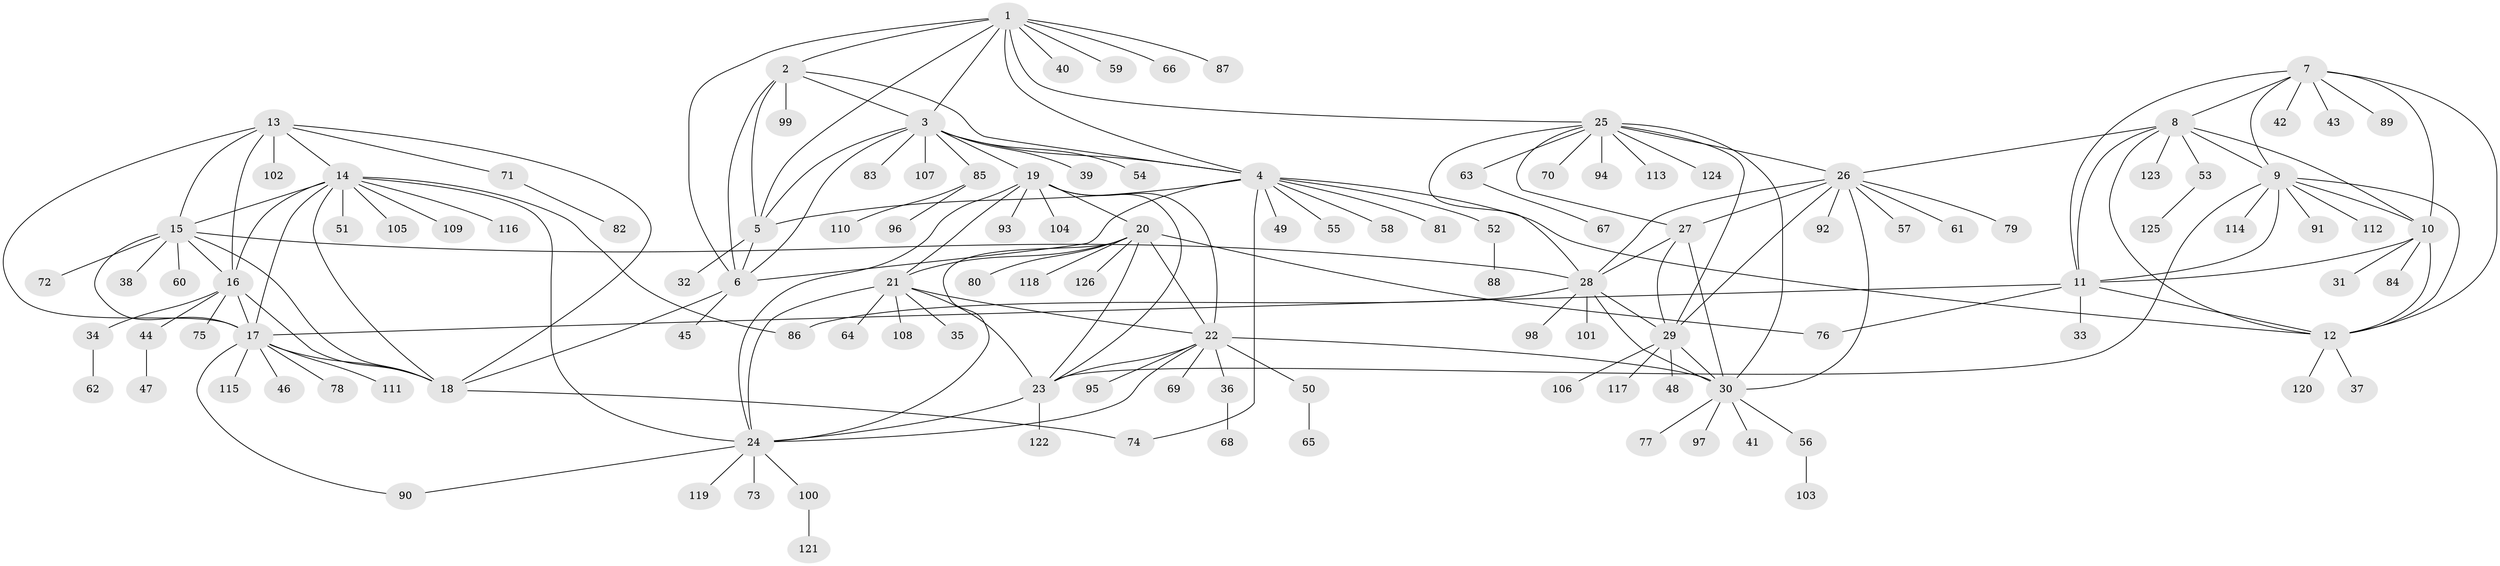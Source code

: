 // coarse degree distribution, {9: 0.058823529411764705, 3: 0.00980392156862745, 11: 0.00980392156862745, 6: 0.029411764705882353, 4: 0.0196078431372549, 5: 0.0196078431372549, 16: 0.00980392156862745, 7: 0.029411764705882353, 12: 0.0196078431372549, 8: 0.0196078431372549, 1: 0.6764705882352942, 2: 0.09803921568627451}
// Generated by graph-tools (version 1.1) at 2025/52/02/27/25 19:52:13]
// undirected, 126 vertices, 185 edges
graph export_dot {
graph [start="1"]
  node [color=gray90,style=filled];
  1;
  2;
  3;
  4;
  5;
  6;
  7;
  8;
  9;
  10;
  11;
  12;
  13;
  14;
  15;
  16;
  17;
  18;
  19;
  20;
  21;
  22;
  23;
  24;
  25;
  26;
  27;
  28;
  29;
  30;
  31;
  32;
  33;
  34;
  35;
  36;
  37;
  38;
  39;
  40;
  41;
  42;
  43;
  44;
  45;
  46;
  47;
  48;
  49;
  50;
  51;
  52;
  53;
  54;
  55;
  56;
  57;
  58;
  59;
  60;
  61;
  62;
  63;
  64;
  65;
  66;
  67;
  68;
  69;
  70;
  71;
  72;
  73;
  74;
  75;
  76;
  77;
  78;
  79;
  80;
  81;
  82;
  83;
  84;
  85;
  86;
  87;
  88;
  89;
  90;
  91;
  92;
  93;
  94;
  95;
  96;
  97;
  98;
  99;
  100;
  101;
  102;
  103;
  104;
  105;
  106;
  107;
  108;
  109;
  110;
  111;
  112;
  113;
  114;
  115;
  116;
  117;
  118;
  119;
  120;
  121;
  122;
  123;
  124;
  125;
  126;
  1 -- 2;
  1 -- 3;
  1 -- 4;
  1 -- 5;
  1 -- 6;
  1 -- 25;
  1 -- 40;
  1 -- 59;
  1 -- 66;
  1 -- 87;
  2 -- 3;
  2 -- 4;
  2 -- 5;
  2 -- 6;
  2 -- 99;
  3 -- 4;
  3 -- 5;
  3 -- 6;
  3 -- 19;
  3 -- 39;
  3 -- 54;
  3 -- 83;
  3 -- 85;
  3 -- 107;
  4 -- 5;
  4 -- 6;
  4 -- 12;
  4 -- 49;
  4 -- 52;
  4 -- 55;
  4 -- 58;
  4 -- 74;
  4 -- 81;
  5 -- 6;
  5 -- 32;
  6 -- 18;
  6 -- 45;
  7 -- 8;
  7 -- 9;
  7 -- 10;
  7 -- 11;
  7 -- 12;
  7 -- 42;
  7 -- 43;
  7 -- 89;
  8 -- 9;
  8 -- 10;
  8 -- 11;
  8 -- 12;
  8 -- 26;
  8 -- 53;
  8 -- 123;
  9 -- 10;
  9 -- 11;
  9 -- 12;
  9 -- 23;
  9 -- 91;
  9 -- 112;
  9 -- 114;
  10 -- 11;
  10 -- 12;
  10 -- 31;
  10 -- 84;
  11 -- 12;
  11 -- 17;
  11 -- 33;
  11 -- 76;
  12 -- 37;
  12 -- 120;
  13 -- 14;
  13 -- 15;
  13 -- 16;
  13 -- 17;
  13 -- 18;
  13 -- 71;
  13 -- 102;
  14 -- 15;
  14 -- 16;
  14 -- 17;
  14 -- 18;
  14 -- 24;
  14 -- 51;
  14 -- 86;
  14 -- 105;
  14 -- 109;
  14 -- 116;
  15 -- 16;
  15 -- 17;
  15 -- 18;
  15 -- 28;
  15 -- 38;
  15 -- 60;
  15 -- 72;
  16 -- 17;
  16 -- 18;
  16 -- 34;
  16 -- 44;
  16 -- 75;
  17 -- 18;
  17 -- 46;
  17 -- 78;
  17 -- 90;
  17 -- 111;
  17 -- 115;
  18 -- 74;
  19 -- 20;
  19 -- 21;
  19 -- 22;
  19 -- 23;
  19 -- 24;
  19 -- 93;
  19 -- 104;
  20 -- 21;
  20 -- 22;
  20 -- 23;
  20 -- 24;
  20 -- 76;
  20 -- 80;
  20 -- 118;
  20 -- 126;
  21 -- 22;
  21 -- 23;
  21 -- 24;
  21 -- 35;
  21 -- 64;
  21 -- 108;
  22 -- 23;
  22 -- 24;
  22 -- 30;
  22 -- 36;
  22 -- 50;
  22 -- 69;
  22 -- 95;
  23 -- 24;
  23 -- 122;
  24 -- 73;
  24 -- 90;
  24 -- 100;
  24 -- 119;
  25 -- 26;
  25 -- 27;
  25 -- 28;
  25 -- 29;
  25 -- 30;
  25 -- 63;
  25 -- 70;
  25 -- 94;
  25 -- 113;
  25 -- 124;
  26 -- 27;
  26 -- 28;
  26 -- 29;
  26 -- 30;
  26 -- 57;
  26 -- 61;
  26 -- 79;
  26 -- 92;
  27 -- 28;
  27 -- 29;
  27 -- 30;
  28 -- 29;
  28 -- 30;
  28 -- 86;
  28 -- 98;
  28 -- 101;
  29 -- 30;
  29 -- 48;
  29 -- 106;
  29 -- 117;
  30 -- 41;
  30 -- 56;
  30 -- 77;
  30 -- 97;
  34 -- 62;
  36 -- 68;
  44 -- 47;
  50 -- 65;
  52 -- 88;
  53 -- 125;
  56 -- 103;
  63 -- 67;
  71 -- 82;
  85 -- 96;
  85 -- 110;
  100 -- 121;
}
